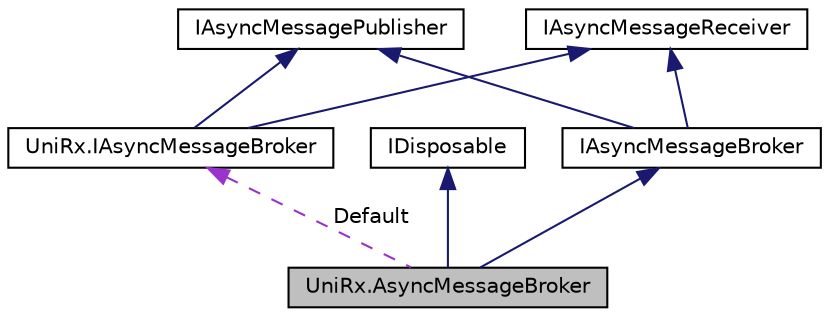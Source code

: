 digraph "UniRx.AsyncMessageBroker"
{
 // LATEX_PDF_SIZE
  edge [fontname="Helvetica",fontsize="10",labelfontname="Helvetica",labelfontsize="10"];
  node [fontname="Helvetica",fontsize="10",shape=record];
  Node1 [label="UniRx.AsyncMessageBroker",height=0.2,width=0.4,color="black", fillcolor="grey75", style="filled", fontcolor="black",tooltip="In-Memory PubSub filtered by Type."];
  Node2 -> Node1 [dir="back",color="midnightblue",fontsize="10",style="solid",fontname="Helvetica"];
  Node2 [label="IAsyncMessageBroker",height=0.2,width=0.4,color="black", fillcolor="white", style="filled",URL="$interface_uni_rx_1_1_i_async_message_broker.html",tooltip=" "];
  Node3 -> Node2 [dir="back",color="midnightblue",fontsize="10",style="solid",fontname="Helvetica"];
  Node3 [label="IAsyncMessagePublisher",height=0.2,width=0.4,color="black", fillcolor="white", style="filled",URL="$interface_uni_rx_1_1_i_async_message_publisher.html",tooltip=" "];
  Node4 -> Node2 [dir="back",color="midnightblue",fontsize="10",style="solid",fontname="Helvetica"];
  Node4 [label="IAsyncMessageReceiver",height=0.2,width=0.4,color="black", fillcolor="white", style="filled",URL="$interface_uni_rx_1_1_i_async_message_receiver.html",tooltip=" "];
  Node5 -> Node1 [dir="back",color="midnightblue",fontsize="10",style="solid",fontname="Helvetica"];
  Node5 [label="IDisposable",height=0.2,width=0.4,color="black", fillcolor="white", style="filled",tooltip=" "];
  Node6 -> Node1 [dir="back",color="darkorchid3",fontsize="10",style="dashed",label=" Default" ,fontname="Helvetica"];
  Node6 [label="UniRx.IAsyncMessageBroker",height=0.2,width=0.4,color="black", fillcolor="white", style="filled",URL="$interface_uni_rx_1_1_i_async_message_broker.html",tooltip=" "];
  Node3 -> Node6 [dir="back",color="midnightblue",fontsize="10",style="solid",fontname="Helvetica"];
  Node4 -> Node6 [dir="back",color="midnightblue",fontsize="10",style="solid",fontname="Helvetica"];
}
